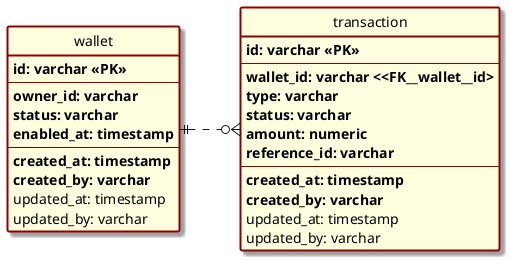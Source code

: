 @startuml

hide circle
skinparam linetype ortho
skinparam shadowing True
skinparam class {
    FontColor black
    BackgroundColor LightYellow
    BorderColor DarkRed
    BorderThickness 2
}
left to right direction


entity wallet {
    **id: varchar <<PK>>**
    --
    **owner_id: varchar**
    **status: varchar**
    **enabled_at: timestamp**
    --
    **created_at: timestamp**
    **created_by: varchar**
    updated_at: timestamp
    updated_by: varchar
}

entity transaction {
    **id: varchar <<PK>>**
    --
    **wallet_id: varchar <<FK__wallet__id>**
    **type: varchar**
    **status: varchar**
    **amount: numeric**
    **reference_id: varchar**
    --
    **created_at: timestamp**
    **created_by: varchar**
    updated_at: timestamp
    updated_by: varchar
}

wallet ||..o{ transaction

@enduml
